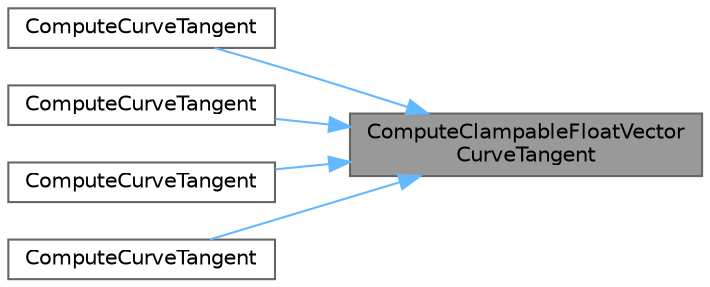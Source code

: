 digraph "ComputeClampableFloatVectorCurveTangent"
{
 // INTERACTIVE_SVG=YES
 // LATEX_PDF_SIZE
  bgcolor="transparent";
  edge [fontname=Helvetica,fontsize=10,labelfontname=Helvetica,labelfontsize=10];
  node [fontname=Helvetica,fontsize=10,shape=box,height=0.2,width=0.4];
  rankdir="RL";
  Node1 [id="Node000001",label="ComputeClampableFloatVector\lCurveTangent",height=0.2,width=0.4,color="gray40", fillcolor="grey60", style="filled", fontcolor="black",tooltip="Computes a tangent for the specified control point; supports clamping, but only works with floats or ..."];
  Node1 -> Node2 [id="edge1_Node000001_Node000002",dir="back",color="steelblue1",style="solid",tooltip=" "];
  Node2 [id="Node000002",label="ComputeCurveTangent",height=0.2,width=0.4,color="grey40", fillcolor="white", style="filled",URL="$d7/db8/InterpCurvePoint_8h.html#abe9245db4847b1af719568ffce38166c",tooltip="Computes a tangent for the specified control point."];
  Node1 -> Node3 [id="edge2_Node000001_Node000003",dir="back",color="steelblue1",style="solid",tooltip=" "];
  Node3 [id="Node000003",label="ComputeCurveTangent",height=0.2,width=0.4,color="grey40", fillcolor="white", style="filled",URL="$d7/db8/InterpCurvePoint_8h.html#ad69f582f17b1255e1c41c614e0148f4a",tooltip="Computes a tangent for the specified control point."];
  Node1 -> Node4 [id="edge3_Node000001_Node000004",dir="back",color="steelblue1",style="solid",tooltip=" "];
  Node4 [id="Node000004",label="ComputeCurveTangent",height=0.2,width=0.4,color="grey40", fillcolor="white", style="filled",URL="$d7/db8/InterpCurvePoint_8h.html#a4d18e614fc51593fd78c4ae8488be9dc",tooltip="Computes a tangent for the specified control point."];
  Node1 -> Node5 [id="edge4_Node000001_Node000005",dir="back",color="steelblue1",style="solid",tooltip=" "];
  Node5 [id="Node000005",label="ComputeCurveTangent",height=0.2,width=0.4,color="grey40", fillcolor="white", style="filled",URL="$d7/db8/InterpCurvePoint_8h.html#a6ca22496dda1cb955a65ce898b10cf0e",tooltip="Computes a tangent for the specified control point."];
}
